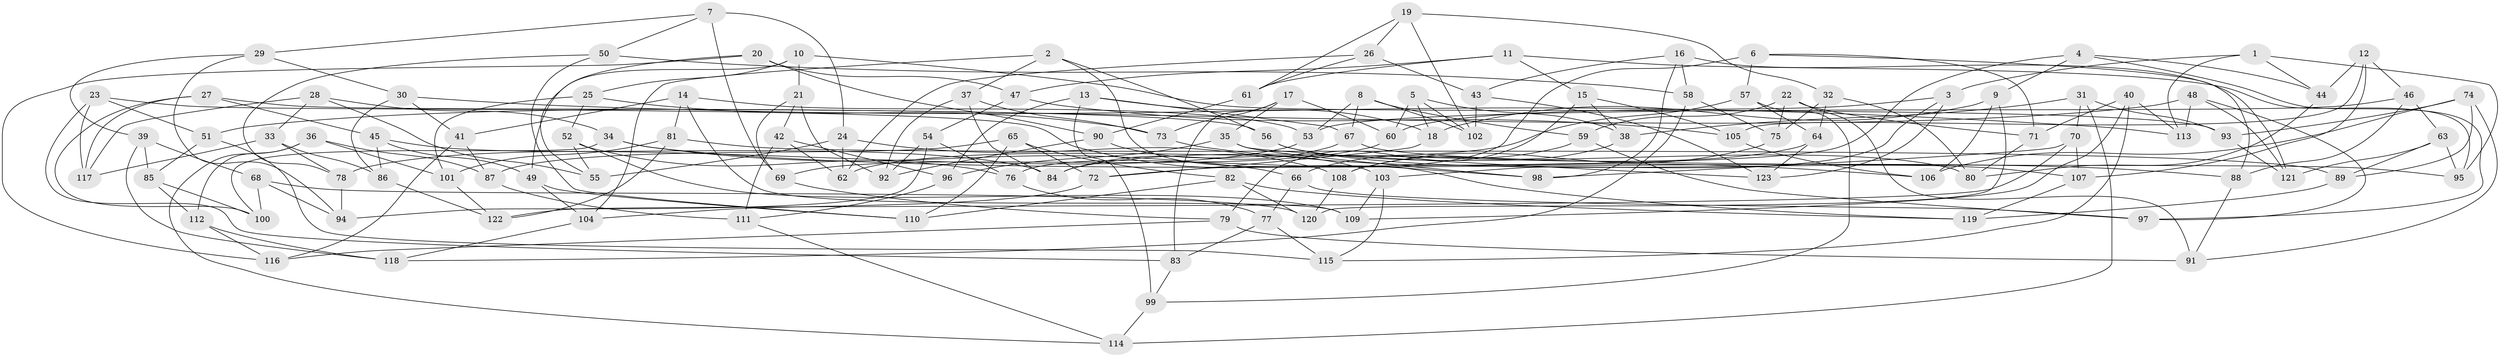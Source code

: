 // Generated by graph-tools (version 1.1) at 2025/59/03/09/25 04:59:33]
// undirected, 123 vertices, 246 edges
graph export_dot {
graph [start="1"]
  node [color=gray90,style=filled];
  1;
  2;
  3;
  4;
  5;
  6;
  7;
  8;
  9;
  10;
  11;
  12;
  13;
  14;
  15;
  16;
  17;
  18;
  19;
  20;
  21;
  22;
  23;
  24;
  25;
  26;
  27;
  28;
  29;
  30;
  31;
  32;
  33;
  34;
  35;
  36;
  37;
  38;
  39;
  40;
  41;
  42;
  43;
  44;
  45;
  46;
  47;
  48;
  49;
  50;
  51;
  52;
  53;
  54;
  55;
  56;
  57;
  58;
  59;
  60;
  61;
  62;
  63;
  64;
  65;
  66;
  67;
  68;
  69;
  70;
  71;
  72;
  73;
  74;
  75;
  76;
  77;
  78;
  79;
  80;
  81;
  82;
  83;
  84;
  85;
  86;
  87;
  88;
  89;
  90;
  91;
  92;
  93;
  94;
  95;
  96;
  97;
  98;
  99;
  100;
  101;
  102;
  103;
  104;
  105;
  106;
  107;
  108;
  109;
  110;
  111;
  112;
  113;
  114;
  115;
  116;
  117;
  118;
  119;
  120;
  121;
  122;
  123;
  1 -- 113;
  1 -- 3;
  1 -- 95;
  1 -- 44;
  2 -- 104;
  2 -- 56;
  2 -- 37;
  2 -- 119;
  3 -- 123;
  3 -- 60;
  3 -- 103;
  4 -- 9;
  4 -- 44;
  4 -- 72;
  4 -- 97;
  5 -- 102;
  5 -- 18;
  5 -- 38;
  5 -- 60;
  6 -- 88;
  6 -- 71;
  6 -- 57;
  6 -- 76;
  7 -- 24;
  7 -- 50;
  7 -- 69;
  7 -- 29;
  8 -- 59;
  8 -- 67;
  8 -- 53;
  8 -- 102;
  9 -- 106;
  9 -- 120;
  9 -- 18;
  10 -- 25;
  10 -- 21;
  10 -- 93;
  10 -- 49;
  11 -- 47;
  11 -- 61;
  11 -- 15;
  11 -- 95;
  12 -- 44;
  12 -- 105;
  12 -- 46;
  12 -- 107;
  13 -- 67;
  13 -- 18;
  13 -- 99;
  13 -- 96;
  14 -- 41;
  14 -- 53;
  14 -- 109;
  14 -- 81;
  15 -- 38;
  15 -- 79;
  15 -- 105;
  16 -- 121;
  16 -- 43;
  16 -- 58;
  16 -- 98;
  17 -- 60;
  17 -- 83;
  17 -- 73;
  17 -- 35;
  18 -- 72;
  19 -- 102;
  19 -- 32;
  19 -- 61;
  19 -- 26;
  20 -- 47;
  20 -- 55;
  20 -- 90;
  20 -- 116;
  21 -- 69;
  21 -- 92;
  21 -- 42;
  22 -- 59;
  22 -- 91;
  22 -- 75;
  22 -- 71;
  23 -- 117;
  23 -- 98;
  23 -- 83;
  23 -- 51;
  24 -- 108;
  24 -- 55;
  24 -- 62;
  25 -- 73;
  25 -- 101;
  25 -- 52;
  26 -- 62;
  26 -- 43;
  26 -- 61;
  27 -- 117;
  27 -- 45;
  27 -- 100;
  27 -- 56;
  28 -- 33;
  28 -- 117;
  28 -- 55;
  28 -- 34;
  29 -- 94;
  29 -- 39;
  29 -- 30;
  30 -- 113;
  30 -- 41;
  30 -- 86;
  31 -- 93;
  31 -- 114;
  31 -- 38;
  31 -- 70;
  32 -- 75;
  32 -- 80;
  32 -- 64;
  33 -- 117;
  33 -- 86;
  33 -- 78;
  34 -- 88;
  34 -- 66;
  34 -- 100;
  35 -- 96;
  35 -- 123;
  35 -- 98;
  36 -- 101;
  36 -- 114;
  36 -- 87;
  36 -- 112;
  37 -- 73;
  37 -- 92;
  37 -- 84;
  38 -- 108;
  39 -- 85;
  39 -- 68;
  39 -- 118;
  40 -- 71;
  40 -- 115;
  40 -- 109;
  40 -- 113;
  41 -- 116;
  41 -- 87;
  42 -- 96;
  42 -- 62;
  42 -- 111;
  43 -- 123;
  43 -- 102;
  44 -- 80;
  45 -- 86;
  45 -- 84;
  45 -- 49;
  46 -- 88;
  46 -- 63;
  46 -- 53;
  47 -- 54;
  47 -- 105;
  48 -- 51;
  48 -- 113;
  48 -- 121;
  48 -- 97;
  49 -- 110;
  49 -- 104;
  50 -- 58;
  50 -- 110;
  50 -- 78;
  51 -- 85;
  51 -- 115;
  52 -- 76;
  52 -- 55;
  52 -- 109;
  53 -- 78;
  54 -- 92;
  54 -- 76;
  54 -- 94;
  56 -- 80;
  56 -- 107;
  57 -- 99;
  57 -- 64;
  57 -- 62;
  58 -- 75;
  58 -- 118;
  59 -- 66;
  59 -- 97;
  60 -- 69;
  61 -- 90;
  63 -- 95;
  63 -- 89;
  63 -- 121;
  64 -- 84;
  64 -- 123;
  65 -- 72;
  65 -- 82;
  65 -- 87;
  65 -- 110;
  66 -- 77;
  66 -- 97;
  67 -- 84;
  67 -- 95;
  68 -- 100;
  68 -- 94;
  68 -- 120;
  69 -- 79;
  70 -- 107;
  70 -- 98;
  70 -- 122;
  71 -- 80;
  72 -- 104;
  73 -- 106;
  74 -- 106;
  74 -- 93;
  74 -- 89;
  74 -- 91;
  75 -- 108;
  76 -- 77;
  77 -- 115;
  77 -- 83;
  78 -- 94;
  79 -- 91;
  79 -- 116;
  81 -- 89;
  81 -- 122;
  81 -- 101;
  82 -- 120;
  82 -- 119;
  82 -- 110;
  83 -- 99;
  85 -- 100;
  85 -- 112;
  86 -- 122;
  87 -- 111;
  88 -- 91;
  89 -- 119;
  90 -- 92;
  90 -- 103;
  93 -- 121;
  96 -- 111;
  99 -- 114;
  101 -- 122;
  103 -- 115;
  103 -- 109;
  104 -- 118;
  105 -- 106;
  107 -- 119;
  108 -- 120;
  111 -- 114;
  112 -- 118;
  112 -- 116;
}
